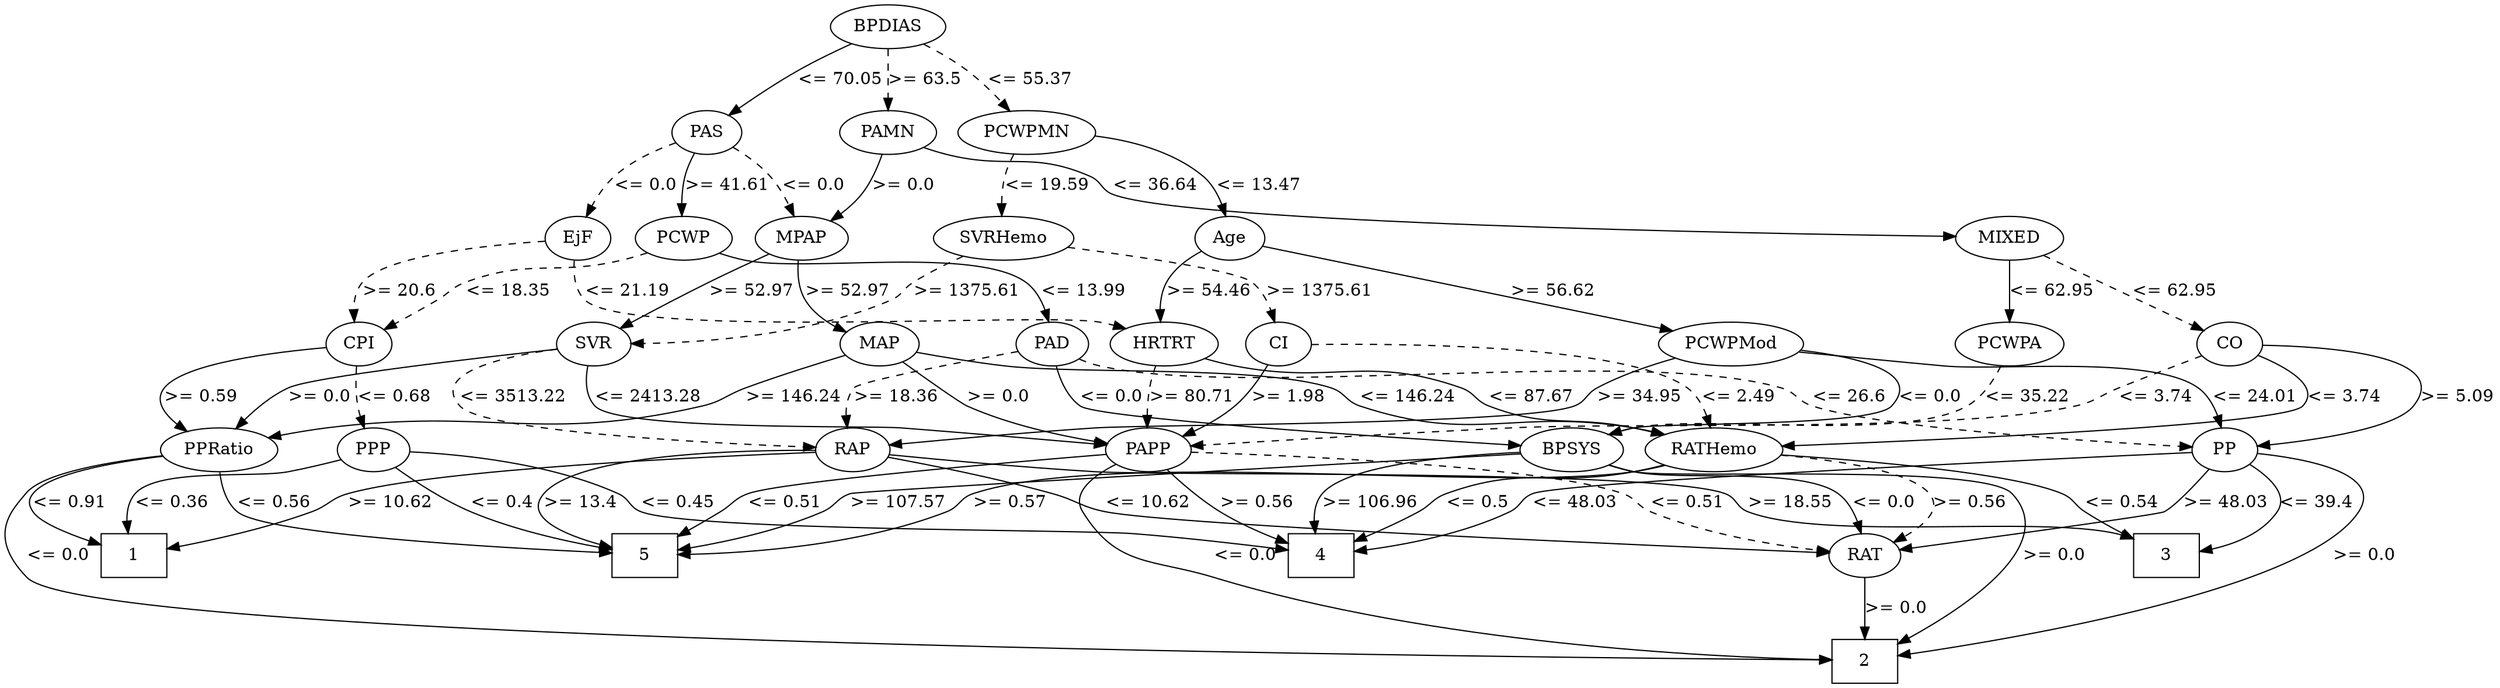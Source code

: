 strict digraph G {
	graph [bb="0,0,1560.8,558"];
	node [label="\N"];
	1	[height=0.5,
		pos="1435.8,105",
		shape=box,
		width=0.75];
	2	[height=0.5,
		pos="357.8,18",
		shape=box,
		width=0.75];
	3	[height=0.5,
		pos="153.8,105",
		shape=box,
		width=0.75];
	4	[height=0.5,
		pos="730.8,105",
		shape=box,
		width=0.75];
	5	[height=0.5,
		pos="1061.8,105",
		shape=box,
		width=0.75];
	RAP	[height=0.5,
		pos="926.8,192",
		width=0.77778];
	RAP -> 1	[label=">= 10.62",
		lp="1190.8,148.5",
		op=">=",
		param=10.62,
		pos="e,1408.5,107.29 954.37,187.97 993.31,183.29 1066.4,173.01 1126.8,156 1144.3,151.08 1147.2,145.53 1164.8,141 1246.5,119.96 1345.4,\
111.26 1398.2,107.91",
		style=solid];
	RAP -> 3	[label=">= 18.55",
		lp="516.8,148.5",
		op=">=",
		param=18.55,
		pos="e,181.07,108.8 905.79,179.66 900.69,177.39 895.16,175.3 889.8,174 803.55,153.08 573.97,186.99 490.8,156 480.72,152.24 481.76,145.08 \
471.8,141 465.36,138.36 273.63,118.35 191.05,109.83",
		style=solid];
	RAP -> 5	[label=">= 13.4",
		lp="1100.3,148.5",
		op=">=",
		param=13.4,
		pos="e,1072.7,123.32 954.43,188.44 992.81,184.25 1059.2,174.48 1073.8,156 1079,149.43 1078.8,140.95 1076.4,132.86",
		style=solid];
	RAT	[height=0.5,
		pos="357.8,105",
		width=0.76389];
	RAP -> RAT	[label="<= 10.62",
		lp="899.8,148.5",
		op="<=",
		param=10.62,
		pos="e,385.37,107.26 909.7,177.71 893.29,165.77 867.3,148.94 841.8,141 799.66,127.87 502.21,112.79 395.66,107.74",
		style=solid];
	RAT -> 2	[label=">= 0.0",
		lp="376.8,61.5",
		op=">=",
		param=0.0,
		pos="e,357.8,36.175 357.8,86.799 357.8,75.163 357.8,59.548 357.8,46.237",
		style=solid];
	PAS	[height=0.5,
		pos="1081.8,453",
		width=0.75];
	PCWP	[height=0.5,
		pos="1114.8,366",
		width=0.97491];
	PAS -> PCWP	[label=">= 41.61",
		lp="1125.8,409.5",
		op=">=",
		param=41.61,
		pos="e,1108.3,383.76 1088.3,435.21 1093,423.22 1099.3,406.85 1104.6,393.16",
		style=solid];
	MPAP	[height=0.5,
		pos="1026.8,366",
		width=0.97491];
	PAS -> MPAP	[label="<= 0.0",
		lp="1072.8,409.5",
		op="<=",
		param=0.0,
		pos="e,1034.8,383.64 1068.9,437.12 1063.9,431.06 1058.4,423.88 1053.8,417 1048.7,409.31 1043.7,400.58 1039.5,392.58",
		style=dashed];
	EjF	[height=0.5,
		pos="1194.8,366",
		width=0.75];
	PAS -> EjF	[label="<= 0.0",
		lp="1188.8,409.5",
		op="<=",
		param=0.0,
		pos="e,1185.1,383.02 1105.4,444.1 1120.8,438.2 1140.7,429.08 1155.8,417 1164.7,409.88 1172.8,400.34 1179.2,391.51",
		style=dashed];
	PAD	[height=0.5,
		pos="663.8,279",
		width=0.79437];
	PCWP -> PAD	[label="<= 13.99",
		lp="1002.8,322.5",
		op="<=",
		param=13.99,
		pos="e,690.48,286.07 1088.5,353.97 1082.8,351.79 1076.6,349.67 1070.8,348 1029.9,336.29 1017.7,341.86 976.8,330 959.37,324.94 956.46,\
319.23 938.8,315 856.32,295.23 832.72,309.33 748.8,297 732.83,294.65 715.33,291.29 700.37,288.17",
		style=solid];
	CPI	[height=0.5,
		pos="1312.8,279",
		width=0.75];
	PCWP -> CPI	[label="<= 18.35",
		lp="1283.8,322.5",
		op="<=",
		param=18.35,
		pos="e,1293.4,291.68 1141.6,353.93 1147.2,351.81 1153.2,349.71 1158.8,348 1193.7,337.4 1205.9,345.68 1238.8,330 1248.5,325.37 1249,321.23 \
1257.8,315 1266.4,308.92 1275.9,302.65 1284.7,297.13",
		style=dashed];
	SVR	[height=0.5,
		pos="1130.8,279",
		width=0.77778];
	MPAP -> SVR	[label=">= 52.97",
		lp="1129.8,322.5",
		op=">=",
		param=52.97,
		pos="e,1119.9,295.71 1051.9,353.42 1063.8,347.34 1077.7,339.24 1088.8,330 1097.9,322.43 1106.6,312.7 1113.7,303.84",
		style=solid];
	MAP	[height=0.5,
		pos="1047.8,279",
		width=0.84854];
	MPAP -> MAP	[label=">= 52.97",
		lp="1062.8,322.5",
		op=">=",
		param=52.97,
		pos="e,1042.1,296.98 1029.8,347.77 1031.6,338.09 1034,325.8 1036.8,315 1037.5,312.32 1038.3,309.53 1039.1,306.76",
		style=solid];
	EjF -> CPI	[label=">= 20.6",
		lp="1341.3,322.5",
		op=">=",
		param=20.6,
		pos="e,1318,296.9 1221.9,365.64 1250,364.65 1292.7,358.19 1313.8,330 1318.7,323.45 1319.9,314.95 1319.4,306.82",
		style=dashed];
	HRTRT	[height=0.5,
		pos="891.8,279",
		width=1.1013];
	EjF -> HRTRT	[label="<= 21.19",
		lp="1200.8,322.5",
		op="<=",
		param=21.19,
		pos="e,928.86,285.7 1187.6,348.2 1181.8,336.85 1172.5,322.61 1159.8,315 1130.6,297.54 1041.5,301.47 1007.8,297 985.09,293.99 959.92,290.34 \
938.84,287.2",
		style=dashed];
	PAD -> RAP	[label=">= 18.36",
		lp="793.8,235.5",
		op=">=",
		param=18.36,
		pos="e,905.68,203.95 688.84,269.77 706.24,263.56 729.66,254.2 748.8,243 758.09,237.57 757.92,232.26 767.8,228 818.13,206.28 837.26,225.6 \
889.8,210 891.95,209.36 894.13,208.62 896.31,207.81",
		style=dashed];
	BPSYS	[height=0.5,
		pos="294.8,192",
		width=1.0471];
	PAD -> BPSYS	[label="<= 0.0",
		lp="458.8,235.5",
		op="<=",
		param=0.0,
		pos="e,325.87,202.62 637.09,272.17 620.39,268.64 598.4,264.23 578.8,261 517.34,250.89 500.12,258.55 439.8,243 422.22,238.47 418.88,234.16 \
401.8,228 380.1,220.17 355.66,212.12 335.62,205.72",
		style=solid];
	PP	[height=0.5,
		pos="78.802,192",
		width=0.75];
	PAD -> PP	[label="<= 26.6",
		lp="272.3,235.5",
		op="<=",
		param=26.6,
		pos="e,103.54,199.47 637.54,271.74 620.83,268.01 598.66,263.52 578.8,261 433.52,242.59 393.66,270.4 249.8,243 229.09,239.06 224.97,234.16 \
204.8,228 174.08,218.62 138.82,208.91 113.43,202.11",
		style=dashed];
	BPSYS -> 2	[label=">= 0.0",
		lp="98.802,105",
		op=">=",
		param=0.0,
		pos="e,330.51,21.931 257.68,187.85 196.95,182.31 81.857,170.07 69.802,156 65.466,150.94 69.193,147.64 69.802,141 72.034,116.69 63.04,\
104.74 79.802,87 112.52,52.374 252.18,31.47 320.23,23.157",
		style=solid];
	BPSYS -> 4	[label=">= 106.96",
		lp="598.8,148.5",
		op=">=",
		param=106.96,
		pos="e,703.69,108.85 331.91,187.85 392.11,182.41 508.22,170.43 546.8,156 558.23,151.72 558.54,145.71 569.8,141 610.29,124.08 660.06,114.87 \
693.46,110.2",
		style=solid];
	BPSYS -> 5	[label=">= 107.57",
		lp="675.8,148.5",
		op=">=",
		param=107.57,
		pos="e,1034.8,108.97 331.17,187.24 417.19,178.35 626.09,156.7 627.8,156 637.77,151.94 636.77,144.9 646.8,141 698.1,121.07 838.98,127.77 \
893.8,123 938.93,119.07 990.78,113.69 1024.8,110.05",
		style=solid];
	BPSYS -> RAT	[label="<= 0.0",
		lp="241.8,148.5",
		op="<=",
		param=0.0,
		pos="e,330.92,109.1 262.79,182.34 237.43,173.86 208.46,159.54 222.8,141 234.74,125.58 285.11,115.7 320.82,110.5",
		style=solid];
	PP -> 2	[label=">= 0.0",
		lp="46.802,105",
		op=">=",
		param=0.0,
		pos="e,330.61,20.84 53.183,186.21 36.279,181.57 15.371,172.69 4.8024,156 -8.6263,134.79 8.5358,106.22 27.802,87 68.689,46.212 242.84,\
27.889 320.34,21.642",
		style=solid];
	PP -> 3	[label="<= 39.4",
		lp="34.302,148.5",
		op="<=",
		param=39.4,
		pos="e,126.54,113.15 54.241,183.81 29.466,175.31 -3.1424,159.9 11.802,141 33.334,113.77 54.104,131.33 87.802,123 97.166,120.69 107.26,\
118.12 116.67,115.7",
		style=solid];
	PP -> 4	[label="<= 48.03",
		lp="321.8,148.5",
		op="<=",
		param=48.03,
		pos="e,703.58,107.04 105.15,187.74 140.94,182.92 206.66,172.6 260.8,156 276.98,151.04 279.37,145.07 295.8,141 370.79,122.44 602.34,111.24 \
693.44,107.45",
		style=solid];
	PP -> RAT	[label=">= 48.03",
		lp="105.8,148.5",
		op=">=",
		param=48.03,
		pos="e,330.61,108.95 74.049,174.13 72.115,163.34 71.904,149.78 79.802,141 83.804,136.55 245.86,118.27 320.66,110.04",
		style=solid];
	PAMN	[height=0.5,
		pos="976.8,453",
		width=1.0139];
	PAMN -> MPAP	[label=">= 0.0",
		lp="1000.8,409.5",
		op=">=",
		param=0.0,
		pos="e,1003.3,379.84 975.26,434.8 975.11,424.67 976.32,411.93 981.8,402 985.15,395.95 990.02,390.59 995.33,386",
		style=solid];
	MIXED	[height=0.5,
		pos="355.8,366",
		width=1.125];
	PAMN -> MIXED	[label="<= 36.64",
		lp="840.8,409.5",
		op="<=",
		param=36.64,
		pos="e,396.45,367.05 949.24,441.04 942.93,438.8 936.19,436.64 929.8,435 879.69,422.14 864.99,429.57 814.8,417 795.17,412.08 791.6,406.22 \
771.8,402 642.22,374.41 485.6,368.38 406.61,367.18",
		style=solid];
	PCWPA	[height=0.5,
		pos="172.8,279",
		width=1.1555];
	MIXED -> PCWPA	[label="<= 62.95",
		lp="300.8,322.5",
		op="<=",
		param=62.95,
		pos="e,200.21,292.73 328.8,352.46 297.27,337.81 244.93,313.5 209.68,297.13",
		style=solid];
	CO	[height=0.5,
		pos="355.8,279",
		width=0.75];
	MIXED -> CO	[label="<= 62.95",
		lp="381.8,322.5",
		op="<=",
		param=62.95,
		pos="e,355.8,297.18 355.8,347.8 355.8,336.16 355.8,320.55 355.8,307.24",
		style=dashed];
	PPRatio	[height=0.5,
		pos="1479.8,192",
		width=1.1013];
	CPI -> PPRatio	[label=">= 0.59",
		lp="1521.3,235.5",
		op=">=",
		param=0.59,
		pos="e,1491.8,209.4 1339.7,276.88 1385.5,274.35 1475.4,266.44 1494.8,243 1500.5,236.1 1499.6,227.07 1496.3,218.59",
		style=solid];
	PPP	[height=0.5,
		pos="1306.8,192",
		width=0.75];
	CPI -> PPP	[label="<= 0.68",
		lp="1330.3,235.5",
		op="<=",
		param=0.68,
		pos="e,1306.6,210.15 1309.9,260.96 1309.1,255.26 1308.3,248.87 1307.8,243 1307.2,235.67 1306.9,227.73 1306.7,220.37",
		style=dashed];
	PCWPMod	[height=0.5,
		pos="517.8,279",
		width=1.4444];
	PCWPMod -> RAP	[label=">= 34.95",
		lp="718.8,235.5",
		op=">=",
		param=34.95,
		pos="e,905.74,204.16 566.74,272.73 598.44,267.96 639.97,259.11 673.8,243 683.52,238.37 682.81,231.99 692.8,228 774.46,195.41 804.86,232.68 \
889.8,210 891.97,209.42 894.16,208.73 896.35,207.95",
		style=solid];
	PCWPMod -> BPSYS	[label="<= 0.0",
		lp="326.8,235.5",
		op="<=",
		param=0.0,
		pos="e,294.76,210.23 470.34,271.42 410.26,262.89 313.79,248.47 307.8,243 301.4,237.15 297.98,228.58 296.2,220.19",
		style=solid];
	PCWPMod -> PP	[label="<= 24.01",
		lp="178.8,235.5",
		op="<=",
		param=24.01,
		pos="e,96.967,205.44 470.91,271 447.23,267.64 418.04,263.76 391.8,261 338.83,255.44 203.11,260.5 152.8,243 151.42,242.52 126.09,225.32 \
105.45,211.23",
		style=solid];
	PCWPA -> BPSYS	[label="<= 35.22",
		lp="103.8,235.5",
		op="<=",
		param=35.22,
		pos="e,258.06,196.34 134.59,271.76 100.41,264.56 58.468,250.7 77.802,228 88.708,215.2 187.51,203.43 247.97,197.34",
		style=dashed];
	PCWPMN	[height=0.5,
		pos="870.8,453",
		width=1.3902];
	SVRHemo	[height=0.5,
		pos="870.8,366",
		width=1.3902];
	PCWPMN -> SVRHemo	[label="<= 19.59",
		lp="896.8,409.5",
		op="<=",
		param=19.59,
		pos="e,870.8,384.18 870.8,434.8 870.8,423.16 870.8,407.55 870.8,394.24",
		style=dashed];
	Age	[height=0.5,
		pos="709.8,366",
		width=0.75];
	PCWPMN -> Age	[label="<= 13.47",
		lp="745.8,409.5",
		op="<=",
		param=13.47,
		pos="e,708.82,384.44 823.72,446.69 784.94,441.33 734.09,431.73 719.8,417 713.99,411.01 711.11,402.66 709.78,394.49",
		style=solid];
	CI	[height=0.5,
		pos="784.8,279",
		width=0.75];
	SVRHemo -> CI	[label=">= 1375.61",
		lp="818.3,322.5",
		op=">=",
		param=1375.61,
		pos="e,780.72,297.17 826.85,357.27 811.27,352.2 795.27,343.83 785.8,330 781.3,323.42 779.9,315.14 779.95,307.21",
		style=dashed];
	SVRHemo -> SVR	[label=">= 1375.61",
		lp="906.3,322.5",
		op=">=",
		param=1375.61,
		pos="e,1108.4,290.27 866.72,347.92 865.21,337.04 865.54,323.46 873.8,315 907.14,280.85 1041.3,307.89 1087.8,297 1091.5,296.14 1095.2,\
295.03 1098.9,293.79",
		style=dashed];
	Age -> PCWPMod	[label=">= 56.62",
		lp="650.8,322.5",
		op=">=",
		param=56.62,
		pos="e,548.73,293.69 687.78,355.25 656.27,341.3 597.78,315.41 558.33,297.94",
		style=solid];
	Age -> HRTRT	[label=">= 54.46",
		lp="749.8,322.5",
		op=">=",
		param=54.46,
		pos="e,857.94,288.49 710.18,347.79 711.37,336.87 714.75,323.27 723.8,315 756.16,285.41 777.91,306.11 820.8,297 829.63,295.13 839.04,292.98 \
848.03,290.86",
		style=solid];
	CO -> PP	[label=">= 5.09",
		lp="47.302,235.5",
		op=">=",
		param=5.09,
		pos="e,56.28,202.27 329.54,274.32 302.93,270.66 260.55,265.03 223.8,261 201.73,258.58 39.777,259.39 24.802,243 12.987,230.07 29.315,216.65 \
47.031,206.97",
		style=solid];
	RATHemo	[height=0.5,
		pos="518.8,192",
		width=1.375];
	CO -> RATHemo	[label="<= 3.74",
		lp="379.3,235.5",
		op="<=",
		param=3.74,
		pos="e,470.9,196.88 351.23,260.88 349.48,250.26 349.41,236.98 356.8,228 370,211.98 419.77,202.9 460.71,198.03",
		style=solid];
	PAPP	[height=0.5,
		pos="848.8,192",
		width=0.88889];
	CO -> PAPP	[label="<= 3.74",
		lp="647.3,235.5",
		op="<=",
		param=3.74,
		pos="e,816.59,192.97 381.49,273.34 401.87,269.72 431.11,264.71 456.8,261 522.82,251.46 544.22,268.62 605.8,243 615.74,238.87 614.94,232.3 \
624.8,228 684.33,202.01 760.19,194.98 806.59,193.27",
		style=dashed];
	RATHemo -> 3	[label="<= 0.54",
		lp="192.3,148.5",
		op="<=",
		param=0.54,
		pos="e,154.64,123.03 471.61,186.43 376.62,177.22 171.26,157.18 169.8,156 162.78,150.31 158.79,141.53 156.55,132.9",
		style=solid];
	RATHemo -> 4	[label="<= 0.5",
		lp="738.8,148.5",
		op="<=",
		param=0.5,
		pos="e,727.5,123.38 566.87,187.26 615.76,182.57 687.3,173.01 708.8,156 716.07,150.25 721,141.6 724.31,133.1",
		style=solid];
	RATHemo -> 5	[label=">= 0.57",
		lp="979.3,148.5",
		op=">=",
		param=0.57,
		pos="e,1034.4,112.33 567.62,188.51 670.75,183.02 904.11,169.3 937.8,156 947.81,152.05 947.34,146.11 956.8,141 978.16,129.47 1004,120.8 \
1024.7,114.97",
		style=solid];
	RATHemo -> RAT	[label=">= 0.56",
		lp="381.3,148.5",
		op=">=",
		param=0.56,
		pos="e,353.24,123.12 471.08,187 429.22,182.39 372.88,173.14 358.8,156 353.61,149.68 352.1,141.24 352.27,133.09",
		style=dashed];
	PAPP -> 2	[label="<= 0.0",
		lp="842.8,105",
		op="<=",
		param=0.0,
		pos="e,384.88,19.074 847.95,173.66 846.76,163.48 844.02,150.74 837.8,141 816.46,107.59 803.2,102.71 766.8,87 638.3,31.533 469.06,21.096 \
395.09,19.283",
		style=solid];
	PAPP -> 4	[label=">= 0.56",
		lp="815.3,148.5",
		op=">=",
		param=0.56,
		pos="e,750.71,123.07 827.4,178.46 816.8,172.03 803.92,163.91 792.8,156 781.34,147.84 769.19,138.26 758.71,129.69",
		style=solid];
	PAPP -> 5	[label="<= 0.51",
		lp="1046.3,148.5",
		op="<=",
		param=0.51,
		pos="e,1043.8,123 872.74,179.95 878.26,177.72 884.16,175.58 889.8,174 940.04,159.91 958.63,178.29 1005.8,156 1009.5,154.23 1023.4,141.9 \
1036.3,129.93",
		style=solid];
	PAPP -> RAT	[label="<= 0.51",
		lp="449.3,148.5",
		op="<=",
		param=0.51,
		pos="e,374.92,119.15 816.97,188.83 721.83,182.28 445.05,162.76 426.8,156 421.83,154.16 400.74,138.67 383.18,125.41",
		style=dashed];
	CI -> RATHemo	[label="<= 2.49",
		lp="508.3,235.5",
		op="<=",
		param=2.49,
		pos="e,498.04,208.34 759.51,272.01 743.14,268.33 721.31,263.8 701.8,261 677.96,257.58 502.11,260.72 485.8,243 478.21,234.75 482.87,224.58 \
490.8,215.57",
		style=dashed];
	CI -> PAPP	[label=">= 1.98",
		lp="855.3,235.5",
		op=">=",
		param=1.98,
		pos="e,842.36,209.66 802.07,264.93 809.39,258.81 817.62,251.1 823.8,243 829.39,235.68 834.26,226.92 838.19,218.79",
		style=solid];
	SVR -> RAP	[label="<= 3513.22",
		lp="1233.3,235.5",
		op="<=",
		param=3513.22,
		pos="e,954.69,194.56 1155.8,270.29 1180.5,261.44 1212.5,245.82 1196.8,228 1181.7,210.86 1035.8,199.66 964.98,195.2",
		style=dashed];
	SVR -> PAPP	[label="<= 2413.28",
		lp="1143.3,235.5",
		op="<=",
		param=2413.28,
		pos="e,872.67,204.33 1123.7,261.07 1117.9,249.68 1108.6,235.42 1095.8,228 1056,205.02 934.44,220.93 889.8,210 887.31,209.39 884.78,208.65 \
882.25,207.83",
		style=solid];
	SVR -> PPRatio	[label=">= 0.0",
		lp="1467.8,235.5",
		op=">=",
		param=0.0,
		pos="e,1466.9,209.3 1158.2,274.79 1187.6,271.36 1235.5,265.77 1276.8,261 1346.6,252.94 1371.2,274.85 1433.8,243 1440.2,239.75 1450.9,\
228.32 1460.3,217.21",
		style=solid];
	BPDIAS	[height=0.5,
		pos="976.8,540",
		width=1.1735];
	BPDIAS -> PAS	[label="<= 70.05",
		lp="1068.8,496.5",
		op="<=",
		param=70.05,
		pos="e,1066.5,468.48 998.64,524.16 1007.3,518.11 1017.1,510.92 1025.8,504 1037,495.01 1049,484.47 1059,475.39",
		style=solid];
	BPDIAS -> PAMN	[label=">= 63.5",
		lp="999.3,496.5",
		op=">=",
		param=63.5,
		pos="e,976.8,471.18 976.8,521.8 976.8,510.16 976.8,494.55 976.8,481.24",
		style=dashed];
	BPDIAS -> PCWPMN	[label="<= 55.37",
		lp="946.8,496.5",
		op="<=",
		param=55.37,
		pos="e,885.27,470.27 952.29,525.33 942.19,519.28 930.58,511.78 920.8,504 910.85,496.08 900.76,486.38 892.27,477.63",
		style=dashed];
	HRTRT -> RATHemo	[label="<= 87.67",
		lp="579.8,235.5",
		op="<=",
		param=87.67,
		pos="e,525.89,210 858.8,268.88 846.91,265.92 833.33,262.91 820.8,261 762.01,252.04 605.6,272.22 553.8,243 544.11,237.53 536.48,228.14 \
530.85,218.96",
		style=solid];
	HRTRT -> PAPP	[label=">= 80.71",
		lp="920.8,235.5",
		op=">=",
		param=80.71,
		pos="e,870.82,205.15 895.32,260.99 896.57,250.93 896.65,238.19 891.8,228 888.8,221.69 884.05,216.15 878.78,211.44",
		style=dashed];
	MAP -> RATHemo	[label="<= 146.24",
		lp="1010.8,235.5",
		op="<=",
		param=146.24,
		pos="e,567.37,195.85 1026.7,265.89 1003.1,252.54 966.1,232.37 950.8,228 915.85,218.01 687.46,203.16 577.62,196.48",
		style=solid];
	MAP -> PAPP	[label=">= 0.0",
		lp="1072.8,235.5",
		op=">=",
		param=0.0,
		pos="e,872.7,204.22 1053,261.15 1055.2,250.37 1055.7,236.81 1047.8,228 1024.3,201.64 924.01,218.85 889.8,210 887.32,209.36 884.79,208.6 \
882.27,207.76",
		style=solid];
	MAP -> PPRatio	[label=">= 146.24",
		lp="1400.8,235.5",
		op=">=",
		param=146.24,
		pos="e,1445,200.92 1071.8,267.68 1078.8,265.07 1086.5,262.57 1093.8,261 1206.6,236.76 1245.2,284.6 1352.8,243 1362.8,239.12 1362.3,233.07 \
1371.8,228 1391.6,217.43 1415.1,209.34 1435.2,203.62",
		style=solid];
	PPRatio -> 1	[label="<= 0.91",
		lp="1507.3,148.5",
		op="<=",
		param=0.91,
		pos="e,1463.2,120.5 1484.4,173.94 1486.2,163.85 1486.8,151.12 1481.8,141 1479.2,135.7 1475.3,130.99 1470.9,126.87",
		style=solid];
	PPRatio -> 2	[label="<= 0.0",
		lp="1541.8,105",
		op="<=",
		param=0.0,
		pos="e,384.9,19.611 1508.3,179.15 1524.8,170.32 1541.1,157.05 1533.8,141 1518.7,107.74 1505.6,100.85 1471.8,87 1370.3,45.438 577.29,24.21 \
395.05,19.852",
		style=solid];
	PPRatio -> 5	[label="<= 0.56",
		lp="1387.3,148.5",
		op="<=",
		param=0.56,
		pos="e,1089.2,106.07 1445.7,182.65 1422.4,176.47 1391.2,167.21 1364.8,156 1352.2,150.64 1350.8,145.27 1337.8,141 1255.6,114.07 1153.4,\
107.69 1099.3,106.29",
		style=solid];
	PPP -> 1	[label="<= 0.36",
		lp="1446.3,148.5",
		op="<=",
		param=0.36,
		pos="e,1432,123.43 1333.6,188.38 1357.3,184.77 1391.5,176.21 1413.8,156 1420.6,149.87 1425.4,141.27 1428.7,132.93",
		style=solid];
	PPP -> 4	[label="<= 0.45",
		lp="1258.3,148.5",
		op="<=",
		param=0.45,
		pos="e,757.99,111.6 1284.7,181.57 1270.4,175.1 1251.5,165.9 1235.8,156 1226.7,150.26 1226.9,144.76 1216.8,141 1136.1,110.88 915.39,132.3 \
829.8,123 809.27,120.77 786.55,116.96 768.06,113.52",
		style=solid];
	PPP -> 5	[label="<= 0.4",
		lp="1314.8,148.5",
		op="<=",
		param=0.4,
		pos="e,1089,107.06 1303.7,174.01 1300.8,162.89 1295.2,148.98 1284.8,141 1256.4,119.16 1155,110.67 1099.2,107.59",
		style=solid];
}
